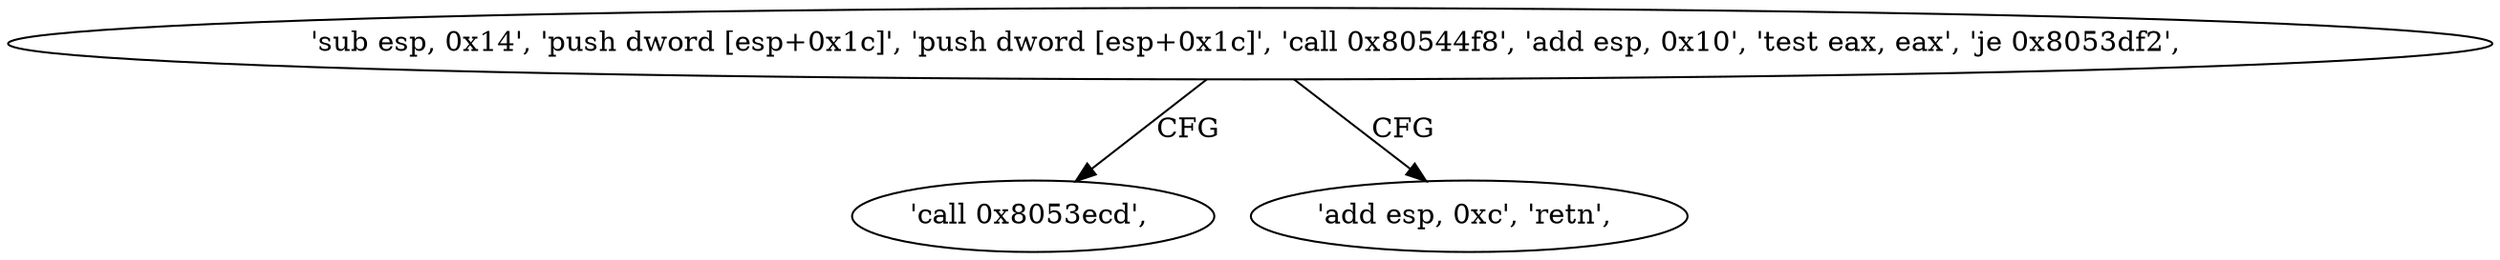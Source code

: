 digraph "func" {
"134561239" [label = "'sub esp, 0x14', 'push dword [esp+0x1c]', 'push dword [esp+0x1c]', 'call 0x80544f8', 'add esp, 0x10', 'test eax, eax', 'je 0x8053df2', " ]
"134561266" [label = "'call 0x8053ecd', " ]
"134561262" [label = "'add esp, 0xc', 'retn', " ]
"134561239" -> "134561266" [ label = "CFG" ]
"134561239" -> "134561262" [ label = "CFG" ]
}
